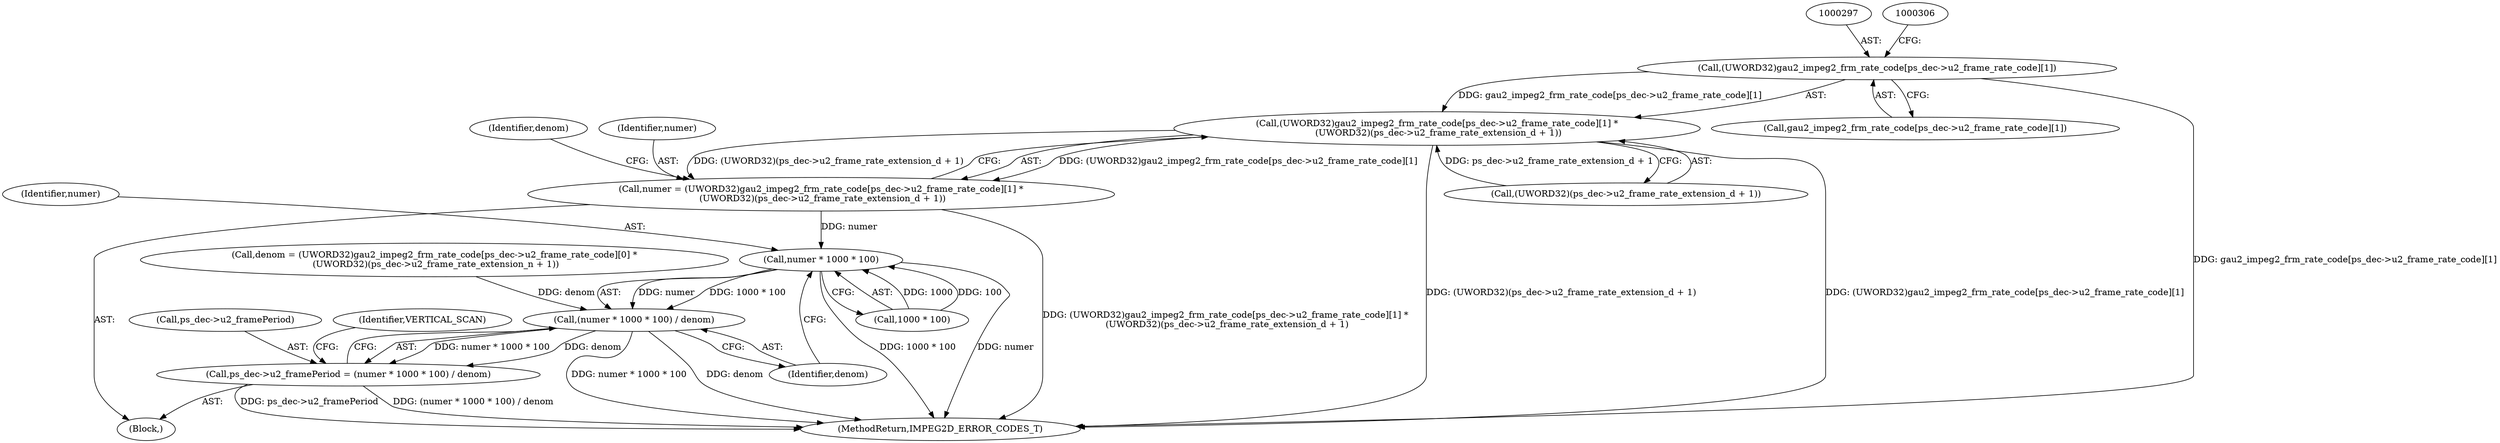 digraph "0_Android_29a78a11844fc027fa44be7f8bd8dc1cf8bf89f6_0@array" {
"1000296" [label="(Call,(UWORD32)gau2_impeg2_frm_rate_code[ps_dec->u2_frame_rate_code][1])"];
"1000295" [label="(Call,(UWORD32)gau2_impeg2_frm_rate_code[ps_dec->u2_frame_rate_code][1] *\n (UWORD32)(ps_dec->u2_frame_rate_extension_d + 1))"];
"1000293" [label="(Call,numer = (UWORD32)gau2_impeg2_frm_rate_code[ps_dec->u2_frame_rate_code][1] *\n (UWORD32)(ps_dec->u2_frame_rate_extension_d + 1))"];
"1000336" [label="(Call,numer * 1000 * 100)"];
"1000335" [label="(Call,(numer * 1000 * 100) / denom)"];
"1000331" [label="(Call,ps_dec->u2_framePeriod = (numer * 1000 * 100) / denom)"];
"1000290" [label="(Block,)"];
"1000293" [label="(Call,numer = (UWORD32)gau2_impeg2_frm_rate_code[ps_dec->u2_frame_rate_code][1] *\n (UWORD32)(ps_dec->u2_frame_rate_extension_d + 1))"];
"1000294" [label="(Identifier,numer)"];
"1000298" [label="(Call,gau2_impeg2_frm_rate_code[ps_dec->u2_frame_rate_code][1])"];
"1000312" [label="(Call,denom = (UWORD32)gau2_impeg2_frm_rate_code[ps_dec->u2_frame_rate_code][0] *\n (UWORD32)(ps_dec->u2_frame_rate_extension_n + 1))"];
"1000337" [label="(Identifier,numer)"];
"1000296" [label="(Call,(UWORD32)gau2_impeg2_frm_rate_code[ps_dec->u2_frame_rate_code][1])"];
"1000335" [label="(Call,(numer * 1000 * 100) / denom)"];
"1000338" [label="(Call,1000 * 100)"];
"1000295" [label="(Call,(UWORD32)gau2_impeg2_frm_rate_code[ps_dec->u2_frame_rate_code][1] *\n (UWORD32)(ps_dec->u2_frame_rate_extension_d + 1))"];
"1000344" [label="(Identifier,VERTICAL_SCAN)"];
"1000305" [label="(Call,(UWORD32)(ps_dec->u2_frame_rate_extension_d + 1))"];
"1000331" [label="(Call,ps_dec->u2_framePeriod = (numer * 1000 * 100) / denom)"];
"1000341" [label="(Identifier,denom)"];
"1000332" [label="(Call,ps_dec->u2_framePeriod)"];
"1000313" [label="(Identifier,denom)"];
"1000369" [label="(MethodReturn,IMPEG2D_ERROR_CODES_T)"];
"1000336" [label="(Call,numer * 1000 * 100)"];
"1000296" -> "1000295"  [label="AST: "];
"1000296" -> "1000298"  [label="CFG: "];
"1000297" -> "1000296"  [label="AST: "];
"1000298" -> "1000296"  [label="AST: "];
"1000306" -> "1000296"  [label="CFG: "];
"1000296" -> "1000369"  [label="DDG: gau2_impeg2_frm_rate_code[ps_dec->u2_frame_rate_code][1]"];
"1000296" -> "1000295"  [label="DDG: gau2_impeg2_frm_rate_code[ps_dec->u2_frame_rate_code][1]"];
"1000295" -> "1000293"  [label="AST: "];
"1000295" -> "1000305"  [label="CFG: "];
"1000305" -> "1000295"  [label="AST: "];
"1000293" -> "1000295"  [label="CFG: "];
"1000295" -> "1000369"  [label="DDG: (UWORD32)gau2_impeg2_frm_rate_code[ps_dec->u2_frame_rate_code][1]"];
"1000295" -> "1000369"  [label="DDG: (UWORD32)(ps_dec->u2_frame_rate_extension_d + 1)"];
"1000295" -> "1000293"  [label="DDG: (UWORD32)gau2_impeg2_frm_rate_code[ps_dec->u2_frame_rate_code][1]"];
"1000295" -> "1000293"  [label="DDG: (UWORD32)(ps_dec->u2_frame_rate_extension_d + 1)"];
"1000305" -> "1000295"  [label="DDG: ps_dec->u2_frame_rate_extension_d + 1"];
"1000293" -> "1000290"  [label="AST: "];
"1000294" -> "1000293"  [label="AST: "];
"1000313" -> "1000293"  [label="CFG: "];
"1000293" -> "1000369"  [label="DDG: (UWORD32)gau2_impeg2_frm_rate_code[ps_dec->u2_frame_rate_code][1] *\n (UWORD32)(ps_dec->u2_frame_rate_extension_d + 1)"];
"1000293" -> "1000336"  [label="DDG: numer"];
"1000336" -> "1000335"  [label="AST: "];
"1000336" -> "1000338"  [label="CFG: "];
"1000337" -> "1000336"  [label="AST: "];
"1000338" -> "1000336"  [label="AST: "];
"1000341" -> "1000336"  [label="CFG: "];
"1000336" -> "1000369"  [label="DDG: 1000 * 100"];
"1000336" -> "1000369"  [label="DDG: numer"];
"1000336" -> "1000335"  [label="DDG: numer"];
"1000336" -> "1000335"  [label="DDG: 1000 * 100"];
"1000338" -> "1000336"  [label="DDG: 1000"];
"1000338" -> "1000336"  [label="DDG: 100"];
"1000335" -> "1000331"  [label="AST: "];
"1000335" -> "1000341"  [label="CFG: "];
"1000341" -> "1000335"  [label="AST: "];
"1000331" -> "1000335"  [label="CFG: "];
"1000335" -> "1000369"  [label="DDG: numer * 1000 * 100"];
"1000335" -> "1000369"  [label="DDG: denom"];
"1000335" -> "1000331"  [label="DDG: numer * 1000 * 100"];
"1000335" -> "1000331"  [label="DDG: denom"];
"1000312" -> "1000335"  [label="DDG: denom"];
"1000331" -> "1000290"  [label="AST: "];
"1000332" -> "1000331"  [label="AST: "];
"1000344" -> "1000331"  [label="CFG: "];
"1000331" -> "1000369"  [label="DDG: ps_dec->u2_framePeriod"];
"1000331" -> "1000369"  [label="DDG: (numer * 1000 * 100) / denom"];
}
